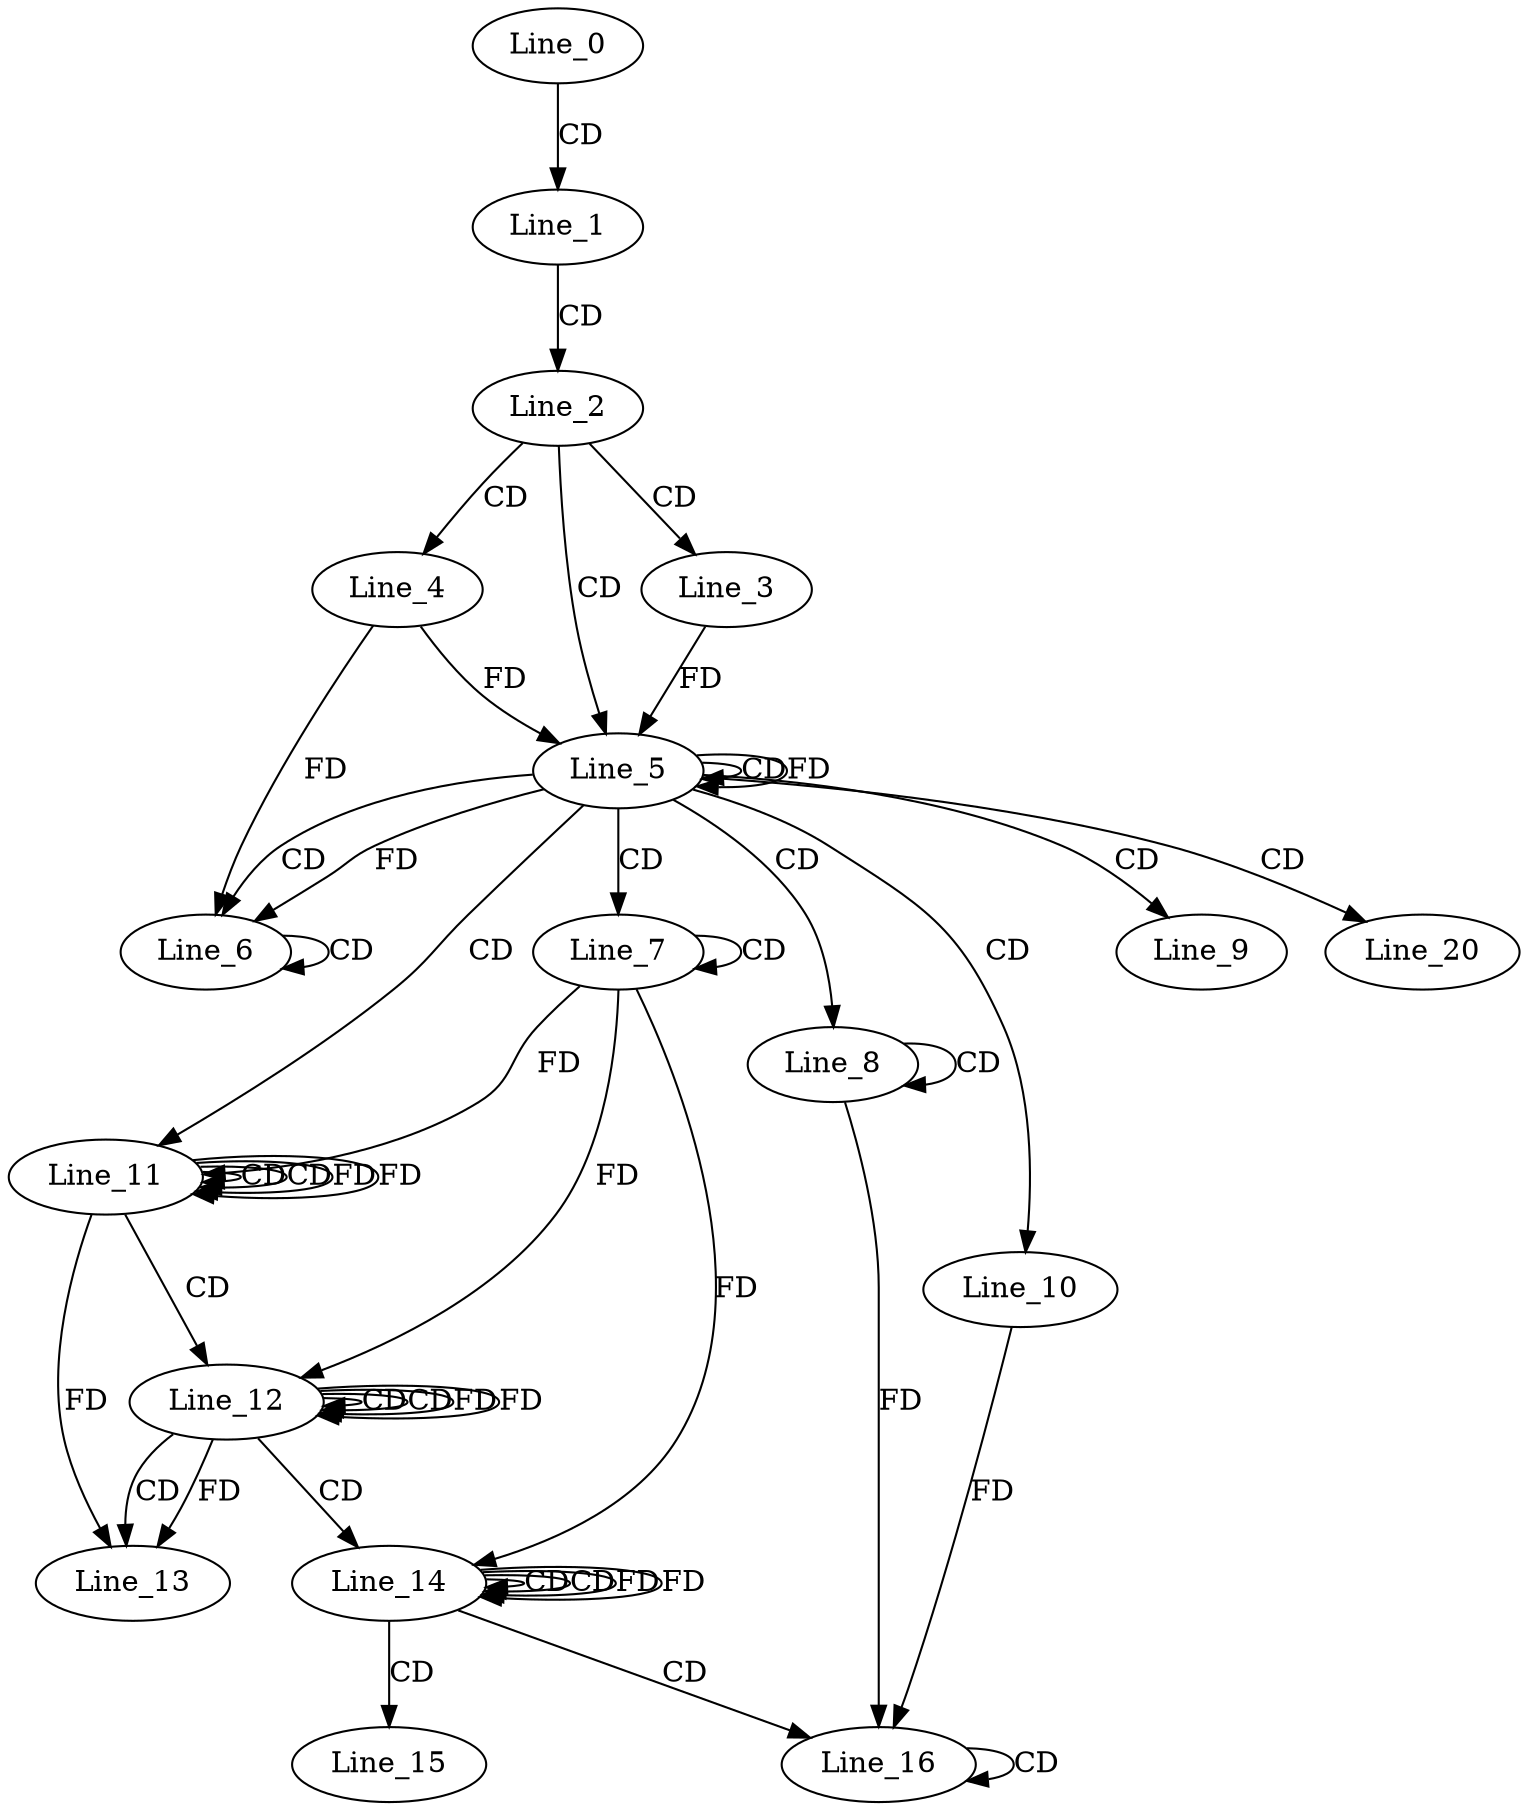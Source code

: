 digraph G {
  Line_0;
  Line_1;
  Line_2;
  Line_3;
  Line_4;
  Line_5;
  Line_5;
  Line_5;
  Line_6;
  Line_6;
  Line_7;
  Line_7;
  Line_8;
  Line_8;
  Line_9;
  Line_10;
  Line_11;
  Line_11;
  Line_11;
  Line_12;
  Line_12;
  Line_12;
  Line_13;
  Line_14;
  Line_14;
  Line_14;
  Line_15;
  Line_16;
  Line_16;
  Line_20;
  Line_0 -> Line_1 [ label="CD" ];
  Line_1 -> Line_2 [ label="CD" ];
  Line_2 -> Line_3 [ label="CD" ];
  Line_2 -> Line_4 [ label="CD" ];
  Line_2 -> Line_5 [ label="CD" ];
  Line_5 -> Line_5 [ label="CD" ];
  Line_5 -> Line_5 [ label="FD" ];
  Line_4 -> Line_5 [ label="FD" ];
  Line_3 -> Line_5 [ label="FD" ];
  Line_5 -> Line_6 [ label="CD" ];
  Line_6 -> Line_6 [ label="CD" ];
  Line_5 -> Line_6 [ label="FD" ];
  Line_4 -> Line_6 [ label="FD" ];
  Line_5 -> Line_7 [ label="CD" ];
  Line_7 -> Line_7 [ label="CD" ];
  Line_5 -> Line_8 [ label="CD" ];
  Line_8 -> Line_8 [ label="CD" ];
  Line_5 -> Line_9 [ label="CD" ];
  Line_5 -> Line_10 [ label="CD" ];
  Line_5 -> Line_11 [ label="CD" ];
  Line_11 -> Line_11 [ label="CD" ];
  Line_7 -> Line_11 [ label="FD" ];
  Line_11 -> Line_11 [ label="CD" ];
  Line_11 -> Line_11 [ label="FD" ];
  Line_11 -> Line_12 [ label="CD" ];
  Line_12 -> Line_12 [ label="CD" ];
  Line_7 -> Line_12 [ label="FD" ];
  Line_12 -> Line_12 [ label="CD" ];
  Line_12 -> Line_12 [ label="FD" ];
  Line_12 -> Line_13 [ label="CD" ];
  Line_11 -> Line_13 [ label="FD" ];
  Line_12 -> Line_13 [ label="FD" ];
  Line_12 -> Line_14 [ label="CD" ];
  Line_14 -> Line_14 [ label="CD" ];
  Line_7 -> Line_14 [ label="FD" ];
  Line_14 -> Line_14 [ label="CD" ];
  Line_14 -> Line_14 [ label="FD" ];
  Line_14 -> Line_15 [ label="CD" ];
  Line_14 -> Line_16 [ label="CD" ];
  Line_8 -> Line_16 [ label="FD" ];
  Line_16 -> Line_16 [ label="CD" ];
  Line_10 -> Line_16 [ label="FD" ];
  Line_5 -> Line_20 [ label="CD" ];
  Line_11 -> Line_11 [ label="FD" ];
  Line_12 -> Line_12 [ label="FD" ];
  Line_14 -> Line_14 [ label="FD" ];
}
